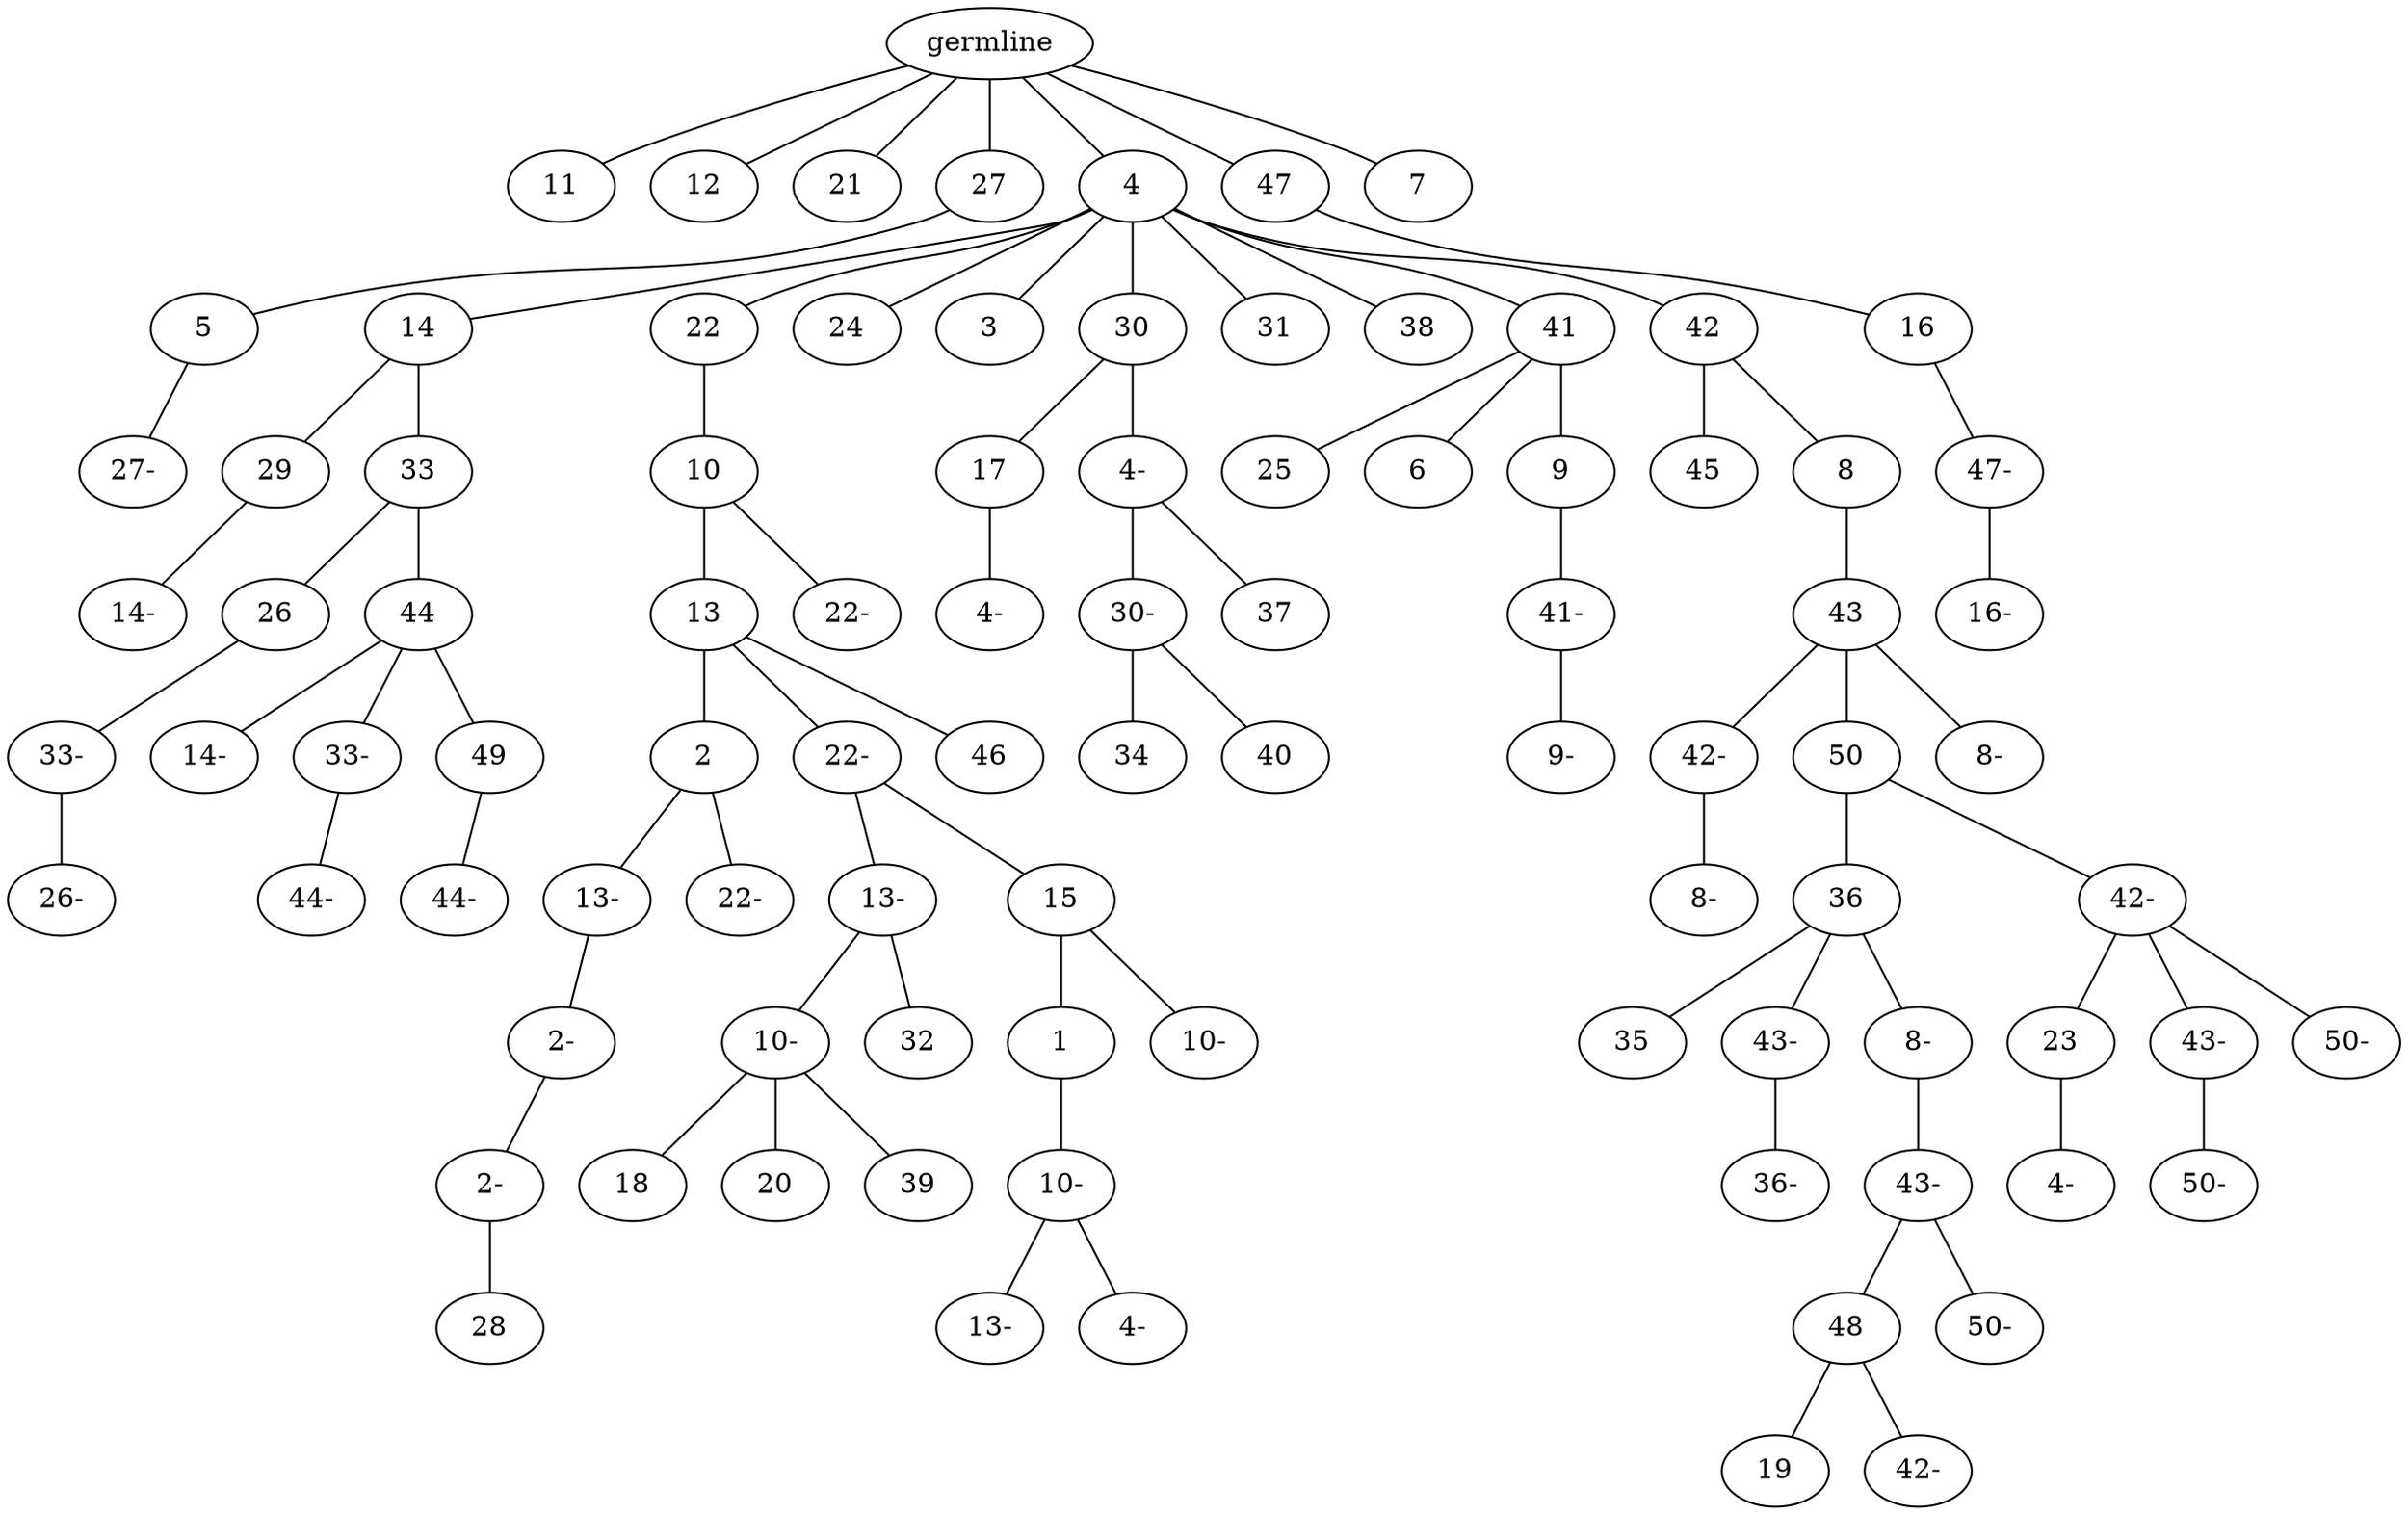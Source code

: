 graph tree {
    "139891054972640" [label="germline"];
    "139891054952608" [label="11"];
    "139891054952704" [label="12"];
    "139891054952944" [label="21"];
    "139891054953280" [label="27"];
    "139891054953712" [label="5"];
    "139891054954336" [label="27-"];
    "139891054953856" [label="4"];
    "139891054954672" [label="14"];
    "139891054955200" [label="29"];
    "139891054955632" [label="14-"];
    "139891054955536" [label="33"];
    "139891054956160" [label="26"];
    "139891054985376" [label="33-"];
    "139891054985808" [label="26-"];
    "139891054956448" [label="44"];
    "139891054986144" [label="14-"];
    "139891054986240" [label="33-"];
    "139891054986864" [label="44-"];
    "139891054986912" [label="49"];
    "139891054987488" [label="44-"];
    "139891054954768" [label="22"];
    "139891054985328" [label="10"];
    "139891054988064" [label="13"];
    "139891054988544" [label="2"];
    "139891054988976" [label="13-"];
    "139891054895264" [label="2-"];
    "139891054895696" [label="2-"];
    "139891054896128" [label="28"];
    "139891054989264" [label="22-"];
    "139891054988640" [label="22-"];
    "139891054896464" [label="13-"];
    "139891054897088" [label="10-"];
    "139891054897520" [label="18"];
    "139891054897376" [label="20"];
    "139891054896848" [label="39"];
    "139891054896992" [label="32"];
    "139891054895648" [label="15"];
    "139891054897184" [label="1"];
    "139891054897952" [label="10-"];
    "139891054898192" [label="13-"];
    "139891054971680" [label="4-"];
    "139891054898480" [label="10-"];
    "139891054989072" [label="46"];
    "139891054987968" [label="22-"];
    "139891054955584" [label="24"];
    "139891054956304" [label="3"];
    "139891054955056" [label="30"];
    "139891054985904" [label="17"];
    "139891054898048" [label="4-"];
    "139891054988352" [label="4-"];
    "139891054899008" [label="30-"];
    "139891054898432" [label="34"];
    "139891054897424" [label="40"];
    "139891054898576" [label="37"];
    "139891054954624" [label="31"];
    "139891054988880" [label="38"];
    "139891054987392" [label="41"];
    "139891054898816" [label="25"];
    "139891054898960" [label="6"];
    "139891054898720" [label="9"];
    "139891054981184" [label="41-"];
    "139891054981472" [label="9-"];
    "139891054988208" [label="42"];
    "139891054898000" [label="45"];
    "139891054982000" [label="8"];
    "139891054981328" [label="43"];
    "139891054981952" [label="42-"];
    "139891054982432" [label="8-"];
    "139891054982048" [label="50"];
    "139891054982096" [label="36"];
    "139891054982624" [label="35"];
    "139891054982816" [label="43-"];
    "139891054983152" [label="36-"];
    "139891054981760" [label="8-"];
    "139891054983056" [label="43-"];
    "139891054983344" [label="48"];
    "139891054984064" [label="19"];
    "139891054983920" [label="42-"];
    "139891054983680" [label="50-"];
    "139891054982384" [label="42-"];
    "139891054983968" [label="23"];
    "139891054983008" [label="4-"];
    "139891054983824" [label="43-"];
    "139891054984976" [label="50-"];
    "139891054982576" [label="50-"];
    "139891054981280" [label="8-"];
    "139891054953904" [label="47"];
    "139891054953568" [label="16"];
    "139891054982192" [label="47-"];
    "139891054984832" [label="16-"];
    "139891054898336" [label="7"];
    "139891054972640" -- "139891054952608";
    "139891054972640" -- "139891054952704";
    "139891054972640" -- "139891054952944";
    "139891054972640" -- "139891054953280";
    "139891054972640" -- "139891054953856";
    "139891054972640" -- "139891054953904";
    "139891054972640" -- "139891054898336";
    "139891054953280" -- "139891054953712";
    "139891054953712" -- "139891054954336";
    "139891054953856" -- "139891054954672";
    "139891054953856" -- "139891054954768";
    "139891054953856" -- "139891054955584";
    "139891054953856" -- "139891054956304";
    "139891054953856" -- "139891054955056";
    "139891054953856" -- "139891054954624";
    "139891054953856" -- "139891054988880";
    "139891054953856" -- "139891054987392";
    "139891054953856" -- "139891054988208";
    "139891054954672" -- "139891054955200";
    "139891054954672" -- "139891054955536";
    "139891054955200" -- "139891054955632";
    "139891054955536" -- "139891054956160";
    "139891054955536" -- "139891054956448";
    "139891054956160" -- "139891054985376";
    "139891054985376" -- "139891054985808";
    "139891054956448" -- "139891054986144";
    "139891054956448" -- "139891054986240";
    "139891054956448" -- "139891054986912";
    "139891054986240" -- "139891054986864";
    "139891054986912" -- "139891054987488";
    "139891054954768" -- "139891054985328";
    "139891054985328" -- "139891054988064";
    "139891054985328" -- "139891054987968";
    "139891054988064" -- "139891054988544";
    "139891054988064" -- "139891054988640";
    "139891054988064" -- "139891054989072";
    "139891054988544" -- "139891054988976";
    "139891054988544" -- "139891054989264";
    "139891054988976" -- "139891054895264";
    "139891054895264" -- "139891054895696";
    "139891054895696" -- "139891054896128";
    "139891054988640" -- "139891054896464";
    "139891054988640" -- "139891054895648";
    "139891054896464" -- "139891054897088";
    "139891054896464" -- "139891054896992";
    "139891054897088" -- "139891054897520";
    "139891054897088" -- "139891054897376";
    "139891054897088" -- "139891054896848";
    "139891054895648" -- "139891054897184";
    "139891054895648" -- "139891054898480";
    "139891054897184" -- "139891054897952";
    "139891054897952" -- "139891054898192";
    "139891054897952" -- "139891054971680";
    "139891054955056" -- "139891054985904";
    "139891054955056" -- "139891054988352";
    "139891054985904" -- "139891054898048";
    "139891054988352" -- "139891054899008";
    "139891054988352" -- "139891054898576";
    "139891054899008" -- "139891054898432";
    "139891054899008" -- "139891054897424";
    "139891054987392" -- "139891054898816";
    "139891054987392" -- "139891054898960";
    "139891054987392" -- "139891054898720";
    "139891054898720" -- "139891054981184";
    "139891054981184" -- "139891054981472";
    "139891054988208" -- "139891054898000";
    "139891054988208" -- "139891054982000";
    "139891054982000" -- "139891054981328";
    "139891054981328" -- "139891054981952";
    "139891054981328" -- "139891054982048";
    "139891054981328" -- "139891054981280";
    "139891054981952" -- "139891054982432";
    "139891054982048" -- "139891054982096";
    "139891054982048" -- "139891054982384";
    "139891054982096" -- "139891054982624";
    "139891054982096" -- "139891054982816";
    "139891054982096" -- "139891054981760";
    "139891054982816" -- "139891054983152";
    "139891054981760" -- "139891054983056";
    "139891054983056" -- "139891054983344";
    "139891054983056" -- "139891054983680";
    "139891054983344" -- "139891054984064";
    "139891054983344" -- "139891054983920";
    "139891054982384" -- "139891054983968";
    "139891054982384" -- "139891054983824";
    "139891054982384" -- "139891054982576";
    "139891054983968" -- "139891054983008";
    "139891054983824" -- "139891054984976";
    "139891054953904" -- "139891054953568";
    "139891054953568" -- "139891054982192";
    "139891054982192" -- "139891054984832";
}
